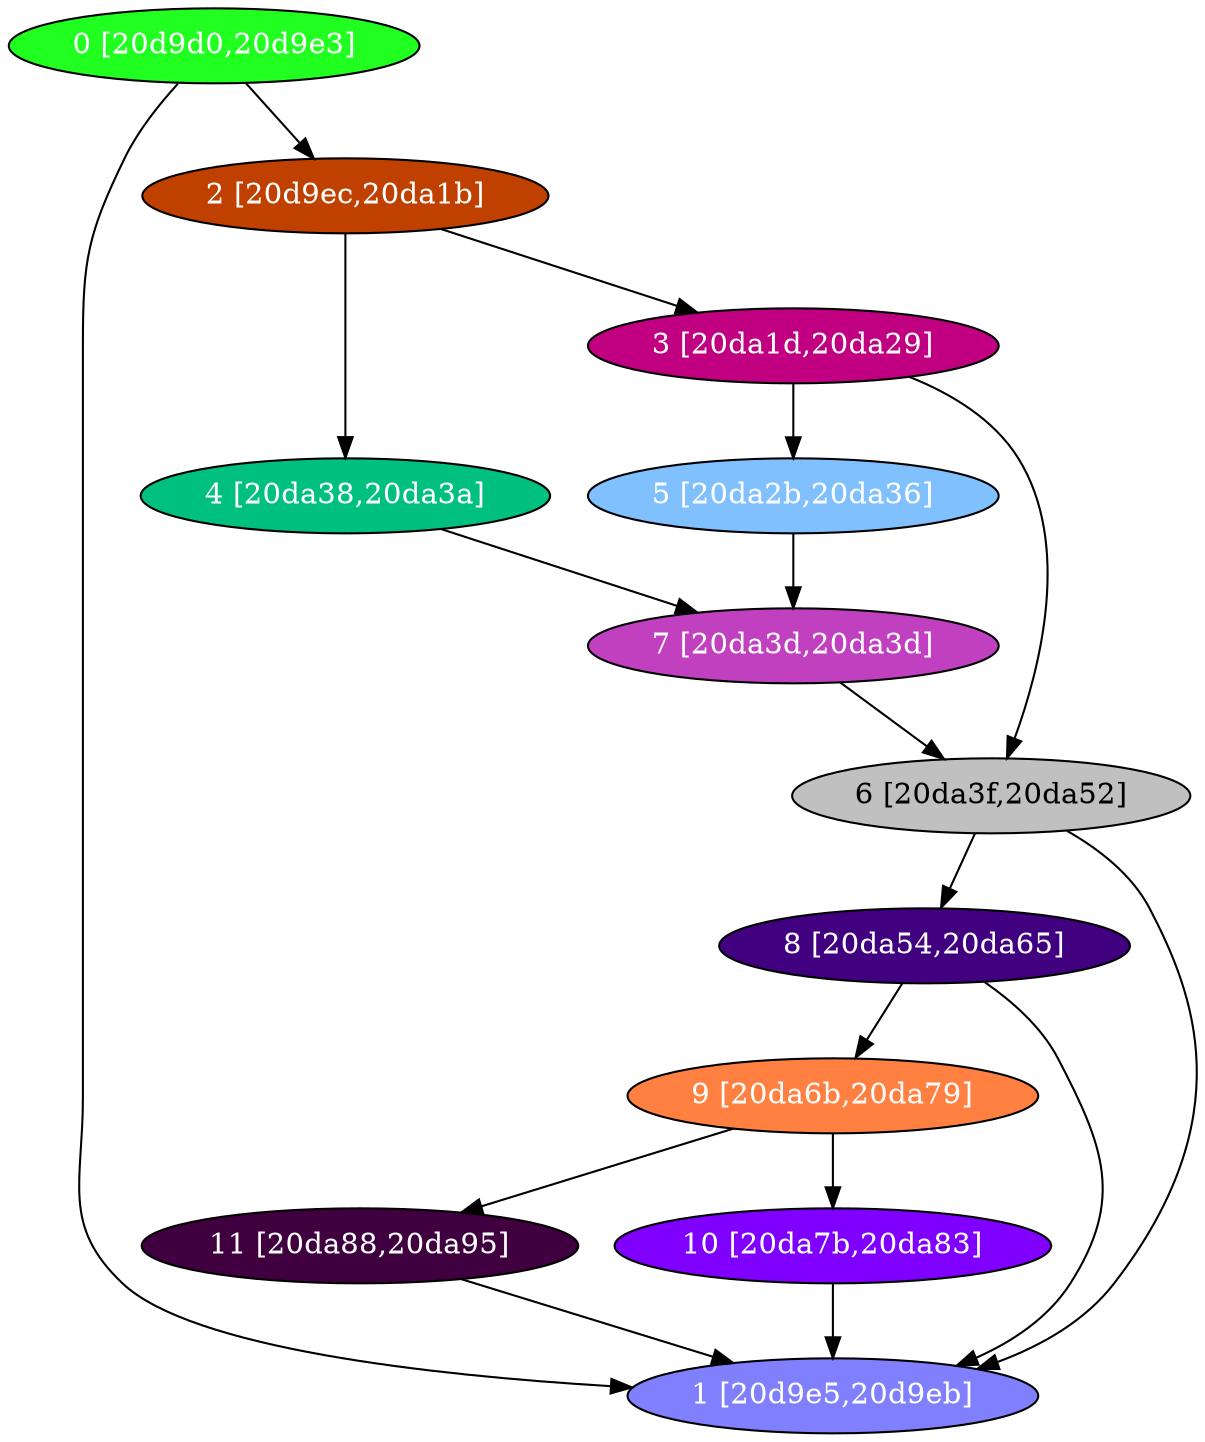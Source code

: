 diGraph libnss3{
	libnss3_0  [style=filled fillcolor="#20FF20" fontcolor="#ffffff" shape=oval label="0 [20d9d0,20d9e3]"]
	libnss3_1  [style=filled fillcolor="#8080FF" fontcolor="#ffffff" shape=oval label="1 [20d9e5,20d9eb]"]
	libnss3_2  [style=filled fillcolor="#C04000" fontcolor="#ffffff" shape=oval label="2 [20d9ec,20da1b]"]
	libnss3_3  [style=filled fillcolor="#C00080" fontcolor="#ffffff" shape=oval label="3 [20da1d,20da29]"]
	libnss3_4  [style=filled fillcolor="#00C080" fontcolor="#ffffff" shape=oval label="4 [20da38,20da3a]"]
	libnss3_5  [style=filled fillcolor="#80C0FF" fontcolor="#ffffff" shape=oval label="5 [20da2b,20da36]"]
	libnss3_6  [style=filled fillcolor="#C0C0C0" fontcolor="#000000" shape=oval label="6 [20da3f,20da52]"]
	libnss3_7  [style=filled fillcolor="#C040C0" fontcolor="#ffffff" shape=oval label="7 [20da3d,20da3d]"]
	libnss3_8  [style=filled fillcolor="#400080" fontcolor="#ffffff" shape=oval label="8 [20da54,20da65]"]
	libnss3_9  [style=filled fillcolor="#FF8040" fontcolor="#ffffff" shape=oval label="9 [20da6b,20da79]"]
	libnss3_a  [style=filled fillcolor="#8000FF" fontcolor="#ffffff" shape=oval label="10 [20da7b,20da83]"]
	libnss3_b  [style=filled fillcolor="#400040" fontcolor="#ffffff" shape=oval label="11 [20da88,20da95]"]

	libnss3_0 -> libnss3_1
	libnss3_0 -> libnss3_2
	libnss3_2 -> libnss3_3
	libnss3_2 -> libnss3_4
	libnss3_3 -> libnss3_5
	libnss3_3 -> libnss3_6
	libnss3_4 -> libnss3_7
	libnss3_5 -> libnss3_7
	libnss3_6 -> libnss3_1
	libnss3_6 -> libnss3_8
	libnss3_7 -> libnss3_6
	libnss3_8 -> libnss3_1
	libnss3_8 -> libnss3_9
	libnss3_9 -> libnss3_a
	libnss3_9 -> libnss3_b
	libnss3_a -> libnss3_1
	libnss3_b -> libnss3_1
}
